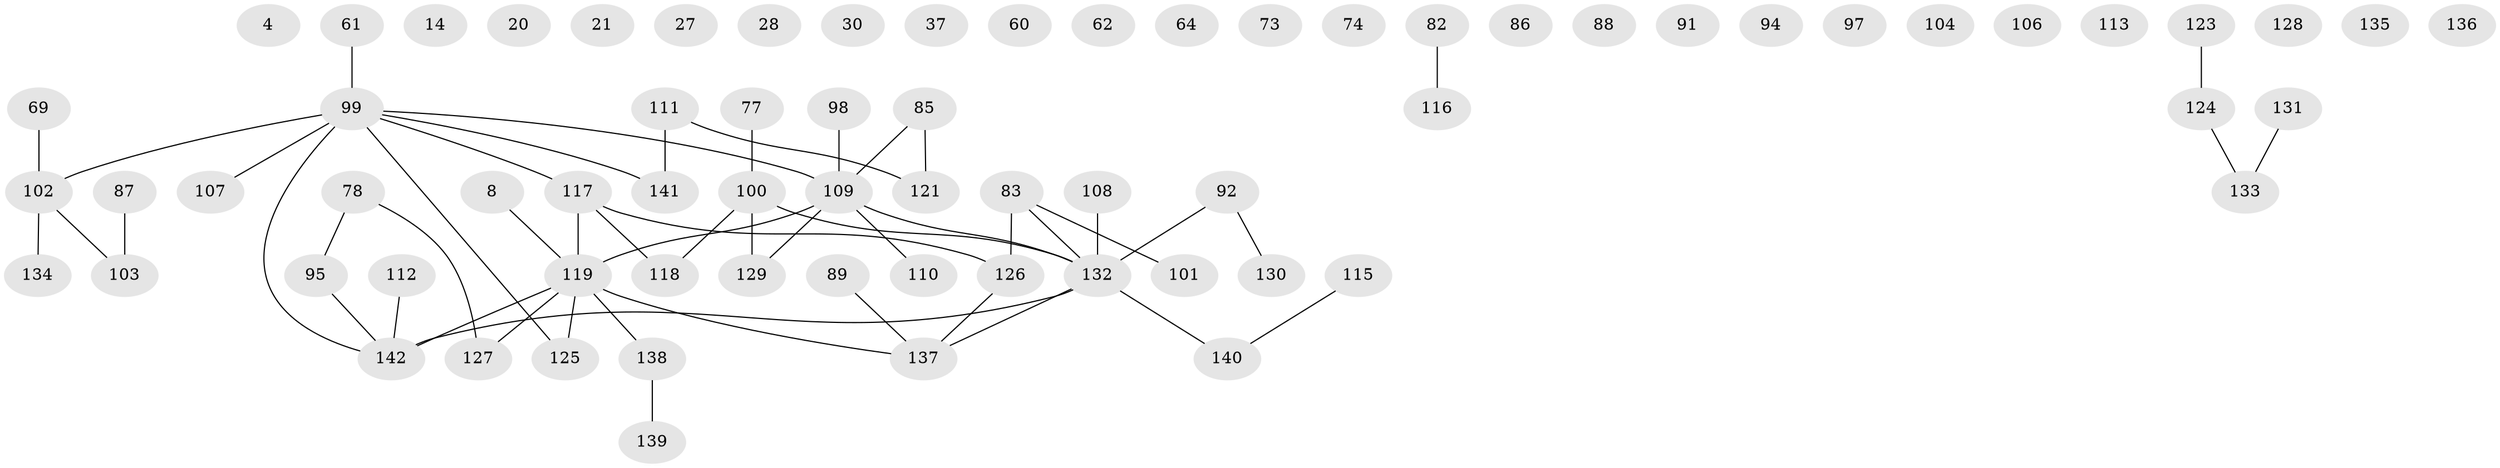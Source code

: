 // original degree distribution, {3: 0.1267605633802817, 2: 0.30985915492957744, 5: 0.035211267605633804, 0: 0.13380281690140844, 1: 0.31690140845070425, 4: 0.07042253521126761, 6: 0.007042253521126761}
// Generated by graph-tools (version 1.1) at 2025/39/03/09/25 04:39:40]
// undirected, 71 vertices, 55 edges
graph export_dot {
graph [start="1"]
  node [color=gray90,style=filled];
  4;
  8;
  14;
  20;
  21 [super="+18"];
  27;
  28;
  30;
  37;
  60;
  61;
  62;
  64;
  69;
  73;
  74;
  77;
  78;
  82;
  83 [super="+51"];
  85;
  86 [super="+24"];
  87;
  88;
  89;
  91;
  92;
  94;
  95;
  97;
  98;
  99 [super="+7+90"];
  100;
  101;
  102 [super="+93+39+11+29"];
  103;
  104;
  106;
  107;
  108;
  109 [super="+96"];
  110;
  111;
  112 [super="+43"];
  113;
  115 [super="+76"];
  116;
  117 [super="+3+75"];
  118;
  119 [super="+79+68"];
  121 [super="+31"];
  123 [super="+66"];
  124 [super="+1+36+46"];
  125 [super="+120"];
  126;
  127 [super="+40+52"];
  128 [super="+58"];
  129 [super="+42"];
  130;
  131 [super="+33"];
  132 [super="+57+67+54+72+122+81+44"];
  133 [super="+105+70+34"];
  134 [super="+55"];
  135 [super="+48"];
  136 [super="+15+38+56"];
  137 [super="+45+13+23"];
  138;
  139;
  140;
  141;
  142 [super="+2+6+26"];
  8 -- 119;
  61 -- 99;
  69 -- 102;
  77 -- 100;
  78 -- 95;
  78 -- 127;
  82 -- 116;
  83 -- 101;
  83 -- 126 [weight=2];
  83 -- 132;
  85 -- 109;
  85 -- 121;
  87 -- 103;
  89 -- 137;
  92 -- 130;
  92 -- 132;
  95 -- 142;
  98 -- 109;
  99 -- 117;
  99 -- 107;
  99 -- 141;
  99 -- 142;
  99 -- 109;
  99 -- 102 [weight=2];
  99 -- 125;
  100 -- 118;
  100 -- 129;
  100 -- 132;
  102 -- 134;
  102 -- 103;
  108 -- 132;
  109 -- 132;
  109 -- 119 [weight=2];
  109 -- 129;
  109 -- 110;
  111 -- 121;
  111 -- 141;
  112 -- 142;
  115 -- 140;
  117 -- 118;
  117 -- 126;
  117 -- 119;
  119 -- 137;
  119 -- 138;
  119 -- 142;
  119 -- 127;
  119 -- 125;
  123 -- 124;
  124 -- 133;
  126 -- 137;
  131 -- 133;
  132 -- 142;
  132 -- 137;
  132 -- 140;
  138 -- 139;
}
